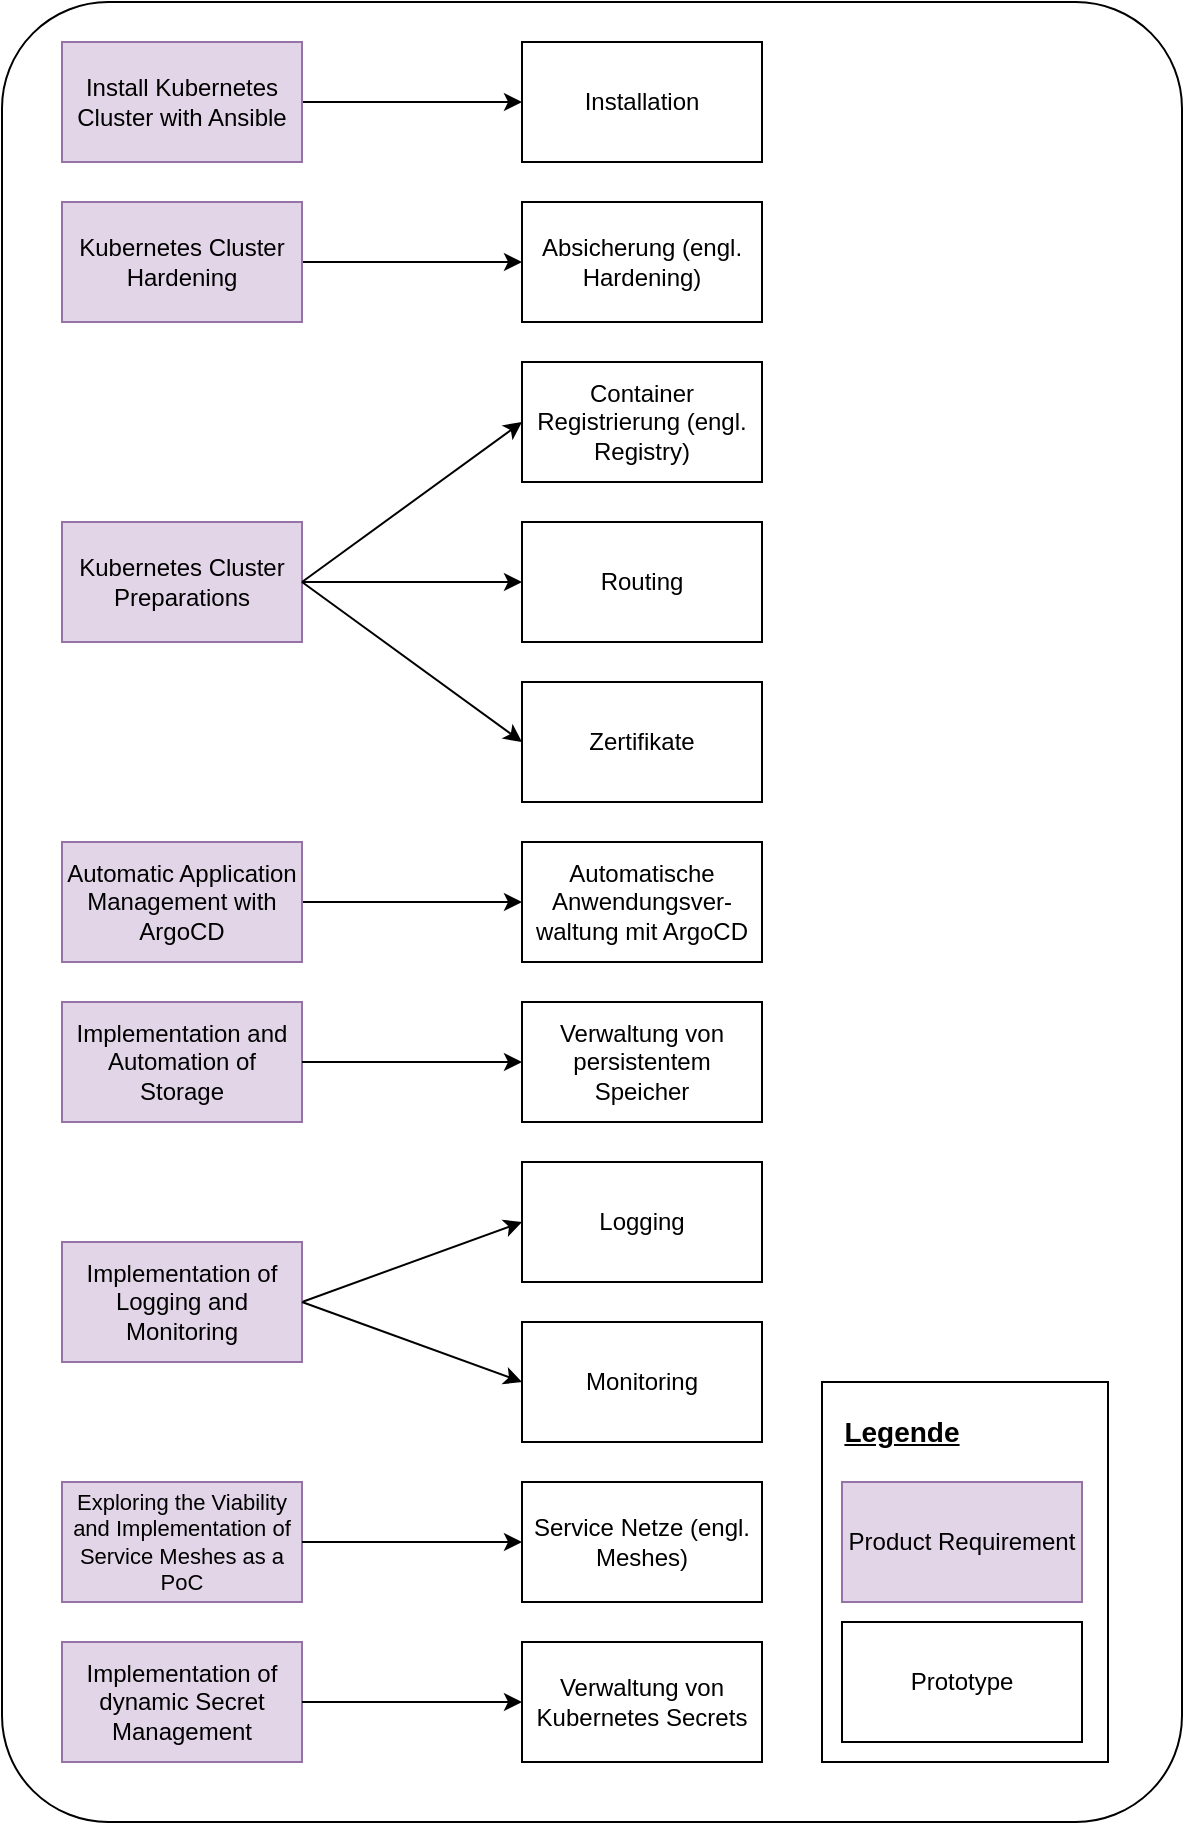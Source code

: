 <mxfile version="24.4.13" type="github">
  <diagram name="Seite-1" id="JGPDwa7cZxUOvn34eecw">
    <mxGraphModel dx="2074" dy="1849" grid="1" gridSize="10" guides="1" tooltips="1" connect="1" arrows="1" fold="1" page="1" pageScale="1" pageWidth="827" pageHeight="1169" math="0" shadow="0">
      <root>
        <mxCell id="0" />
        <mxCell id="1" parent="0" />
        <mxCell id="i6--kYke_p4H6F43ELnT-32" value="" style="rounded=1;whiteSpace=wrap;html=1;fillColor=none;arcSize=9;" vertex="1" parent="1">
          <mxGeometry x="180" y="-10" width="590" height="910" as="geometry" />
        </mxCell>
        <mxCell id="i6--kYke_p4H6F43ELnT-33" style="rounded=0;orthogonalLoop=1;jettySize=auto;html=1;exitX=1;exitY=0.5;exitDx=0;exitDy=0;entryX=0;entryY=0.5;entryDx=0;entryDy=0;" edge="1" parent="1" source="i6--kYke_p4H6F43ELnT-3" target="i6--kYke_p4H6F43ELnT-20">
          <mxGeometry relative="1" as="geometry" />
        </mxCell>
        <mxCell id="i6--kYke_p4H6F43ELnT-3" value="Install Kubernetes Cluster with Ansible" style="rounded=0;whiteSpace=wrap;html=1;fillColor=#e1d5e7;strokeColor=#9673a6;" vertex="1" parent="1">
          <mxGeometry x="210" y="10" width="120" height="60" as="geometry" />
        </mxCell>
        <mxCell id="i6--kYke_p4H6F43ELnT-34" style="rounded=0;orthogonalLoop=1;jettySize=auto;html=1;exitX=1;exitY=0.5;exitDx=0;exitDy=0;entryX=0;entryY=0.5;entryDx=0;entryDy=0;" edge="1" parent="1" source="i6--kYke_p4H6F43ELnT-4" target="i6--kYke_p4H6F43ELnT-22">
          <mxGeometry relative="1" as="geometry" />
        </mxCell>
        <mxCell id="i6--kYke_p4H6F43ELnT-4" value="Kubernetes Cluster Hardening" style="rounded=0;whiteSpace=wrap;html=1;fillColor=#e1d5e7;strokeColor=#9673a6;" vertex="1" parent="1">
          <mxGeometry x="210" y="90" width="120" height="60" as="geometry" />
        </mxCell>
        <mxCell id="i6--kYke_p4H6F43ELnT-5" value="Kubernetes Cluster Preparations" style="rounded=0;whiteSpace=wrap;html=1;fillColor=#e1d5e7;strokeColor=#9673a6;" vertex="1" parent="1">
          <mxGeometry x="210" y="250" width="120" height="60" as="geometry" />
        </mxCell>
        <mxCell id="i6--kYke_p4H6F43ELnT-6" value="" style="rounded=0;whiteSpace=wrap;html=1;" vertex="1" parent="1">
          <mxGeometry x="590" y="680" width="143" height="190" as="geometry" />
        </mxCell>
        <mxCell id="i6--kYke_p4H6F43ELnT-7" value="&lt;font style=&quot;font-size: 14px;&quot;&gt;&lt;u&gt;&lt;b&gt;Legende&lt;/b&gt;&lt;/u&gt;&lt;/font&gt;" style="text;html=1;strokeColor=none;fillColor=none;align=center;verticalAlign=middle;whiteSpace=wrap;rounded=0;" vertex="1" parent="1">
          <mxGeometry x="600" y="690" width="60" height="30" as="geometry" />
        </mxCell>
        <mxCell id="i6--kYke_p4H6F43ELnT-8" value="Product Requirement" style="rounded=0;whiteSpace=wrap;html=1;fillColor=#e1d5e7;strokeColor=#9673a6;" vertex="1" parent="1">
          <mxGeometry x="600" y="730" width="120" height="60" as="geometry" />
        </mxCell>
        <mxCell id="i6--kYke_p4H6F43ELnT-10" value="Prototype" style="rounded=0;whiteSpace=wrap;html=1;" vertex="1" parent="1">
          <mxGeometry x="600" y="800" width="120" height="60" as="geometry" />
        </mxCell>
        <mxCell id="i6--kYke_p4H6F43ELnT-39" style="rounded=0;orthogonalLoop=1;jettySize=auto;html=1;exitX=1;exitY=0.5;exitDx=0;exitDy=0;entryX=0;entryY=0.5;entryDx=0;entryDy=0;" edge="1" parent="1" source="i6--kYke_p4H6F43ELnT-14" target="i6--kYke_p4H6F43ELnT-27">
          <mxGeometry relative="1" as="geometry" />
        </mxCell>
        <mxCell id="i6--kYke_p4H6F43ELnT-14" value="Automatic Application Management with ArgoCD" style="rounded=0;whiteSpace=wrap;html=1;fillColor=#e1d5e7;strokeColor=#9673a6;" vertex="1" parent="1">
          <mxGeometry x="210" y="410" width="120" height="60" as="geometry" />
        </mxCell>
        <mxCell id="i6--kYke_p4H6F43ELnT-15" value="Implementation and Automation of Storage" style="rounded=0;whiteSpace=wrap;html=1;fillColor=#e1d5e7;strokeColor=#9673a6;" vertex="1" parent="1">
          <mxGeometry x="210" y="490" width="120" height="60" as="geometry" />
        </mxCell>
        <mxCell id="i6--kYke_p4H6F43ELnT-40" style="rounded=0;orthogonalLoop=1;jettySize=auto;html=1;exitX=1;exitY=0.5;exitDx=0;exitDy=0;entryX=0;entryY=0.5;entryDx=0;entryDy=0;" edge="1" parent="1" source="i6--kYke_p4H6F43ELnT-16" target="i6--kYke_p4H6F43ELnT-28">
          <mxGeometry relative="1" as="geometry" />
        </mxCell>
        <mxCell id="i6--kYke_p4H6F43ELnT-16" value="Implementation of Logging and Monitoring" style="rounded=0;whiteSpace=wrap;html=1;fillColor=#e1d5e7;strokeColor=#9673a6;" vertex="1" parent="1">
          <mxGeometry x="210" y="610" width="120" height="60" as="geometry" />
        </mxCell>
        <mxCell id="i6--kYke_p4H6F43ELnT-17" value="Exploring the Viability and Implementation of Service Meshes as a PoC" style="rounded=0;whiteSpace=wrap;html=1;fillColor=#e1d5e7;strokeColor=#9673a6;fontSize=11;" vertex="1" parent="1">
          <mxGeometry x="210" y="730" width="120" height="60" as="geometry" />
        </mxCell>
        <mxCell id="i6--kYke_p4H6F43ELnT-19" value="Implementation of dynamic Secret Management" style="rounded=0;whiteSpace=wrap;html=1;fillColor=#e1d5e7;strokeColor=#9673a6;" vertex="1" parent="1">
          <mxGeometry x="210" y="810" width="120" height="60" as="geometry" />
        </mxCell>
        <mxCell id="i6--kYke_p4H6F43ELnT-20" value="Installation" style="rounded=0;whiteSpace=wrap;html=1;" vertex="1" parent="1">
          <mxGeometry x="440" y="10" width="120" height="60" as="geometry" />
        </mxCell>
        <mxCell id="i6--kYke_p4H6F43ELnT-22" value="Absicherung (engl. Hardening)" style="rounded=0;whiteSpace=wrap;html=1;" vertex="1" parent="1">
          <mxGeometry x="440" y="90" width="120" height="60" as="geometry" />
        </mxCell>
        <mxCell id="i6--kYke_p4H6F43ELnT-23" value="Container Registrierung (engl. Registry)" style="rounded=0;whiteSpace=wrap;html=1;" vertex="1" parent="1">
          <mxGeometry x="440" y="170" width="120" height="60" as="geometry" />
        </mxCell>
        <mxCell id="i6--kYke_p4H6F43ELnT-24" value="Routing" style="rounded=0;whiteSpace=wrap;html=1;" vertex="1" parent="1">
          <mxGeometry x="440" y="250" width="120" height="60" as="geometry" />
        </mxCell>
        <mxCell id="i6--kYke_p4H6F43ELnT-25" value="Zertifikate" style="rounded=0;whiteSpace=wrap;html=1;" vertex="1" parent="1">
          <mxGeometry x="440" y="330" width="120" height="60" as="geometry" />
        </mxCell>
        <mxCell id="i6--kYke_p4H6F43ELnT-26" value="Verwaltung von persistentem Speicher" style="rounded=0;whiteSpace=wrap;html=1;" vertex="1" parent="1">
          <mxGeometry x="440" y="490" width="120" height="60" as="geometry" />
        </mxCell>
        <mxCell id="i6--kYke_p4H6F43ELnT-27" value="Automatische Anwendungsver-waltung mit ArgoCD" style="rounded=0;whiteSpace=wrap;html=1;fontSize=12;" vertex="1" parent="1">
          <mxGeometry x="440" y="410" width="120" height="60" as="geometry" />
        </mxCell>
        <mxCell id="i6--kYke_p4H6F43ELnT-28" value="Logging" style="rounded=0;whiteSpace=wrap;html=1;fontSize=12;" vertex="1" parent="1">
          <mxGeometry x="440" y="570" width="120" height="60" as="geometry" />
        </mxCell>
        <mxCell id="i6--kYke_p4H6F43ELnT-29" value="Monitoring" style="rounded=0;whiteSpace=wrap;html=1;fontSize=12;" vertex="1" parent="1">
          <mxGeometry x="440" y="650" width="120" height="60" as="geometry" />
        </mxCell>
        <mxCell id="i6--kYke_p4H6F43ELnT-30" value="Service Netze (engl. Meshes)" style="rounded=0;whiteSpace=wrap;html=1;fontSize=12;" vertex="1" parent="1">
          <mxGeometry x="440" y="730" width="120" height="60" as="geometry" />
        </mxCell>
        <mxCell id="i6--kYke_p4H6F43ELnT-31" value="Verwaltung von Kubernetes Secrets" style="rounded=0;whiteSpace=wrap;html=1;fontSize=12;" vertex="1" parent="1">
          <mxGeometry x="440" y="810" width="120" height="60" as="geometry" />
        </mxCell>
        <mxCell id="i6--kYke_p4H6F43ELnT-35" style="rounded=0;orthogonalLoop=1;jettySize=auto;html=1;exitX=1;exitY=0.5;exitDx=0;exitDy=0;entryX=0;entryY=0.5;entryDx=0;entryDy=0;" edge="1" parent="1" source="i6--kYke_p4H6F43ELnT-5" target="i6--kYke_p4H6F43ELnT-23">
          <mxGeometry relative="1" as="geometry">
            <mxPoint x="330" y="240" as="sourcePoint" />
            <mxPoint x="450" y="130" as="targetPoint" />
          </mxGeometry>
        </mxCell>
        <mxCell id="i6--kYke_p4H6F43ELnT-36" style="rounded=0;orthogonalLoop=1;jettySize=auto;html=1;exitX=1;exitY=0.5;exitDx=0;exitDy=0;entryX=0;entryY=0.5;entryDx=0;entryDy=0;" edge="1" parent="1" source="i6--kYke_p4H6F43ELnT-5" target="i6--kYke_p4H6F43ELnT-24">
          <mxGeometry relative="1" as="geometry">
            <mxPoint x="330" y="320" as="sourcePoint" />
            <mxPoint x="450" y="210" as="targetPoint" />
          </mxGeometry>
        </mxCell>
        <mxCell id="i6--kYke_p4H6F43ELnT-37" style="rounded=0;orthogonalLoop=1;jettySize=auto;html=1;exitX=1;exitY=0.5;exitDx=0;exitDy=0;entryX=0;entryY=0.5;entryDx=0;entryDy=0;" edge="1" parent="1" source="i6--kYke_p4H6F43ELnT-5" target="i6--kYke_p4H6F43ELnT-25">
          <mxGeometry relative="1" as="geometry">
            <mxPoint x="330" y="320" as="sourcePoint" />
            <mxPoint x="450" y="290" as="targetPoint" />
          </mxGeometry>
        </mxCell>
        <mxCell id="i6--kYke_p4H6F43ELnT-38" style="rounded=0;orthogonalLoop=1;jettySize=auto;html=1;exitX=1;exitY=0.5;exitDx=0;exitDy=0;entryX=0;entryY=0.5;entryDx=0;entryDy=0;" edge="1" parent="1" source="i6--kYke_p4H6F43ELnT-15" target="i6--kYke_p4H6F43ELnT-26">
          <mxGeometry relative="1" as="geometry">
            <mxPoint x="330" y="320" as="sourcePoint" />
            <mxPoint x="450" y="370" as="targetPoint" />
          </mxGeometry>
        </mxCell>
        <mxCell id="i6--kYke_p4H6F43ELnT-41" style="rounded=0;orthogonalLoop=1;jettySize=auto;html=1;exitX=1;exitY=0.5;exitDx=0;exitDy=0;entryX=0;entryY=0.5;entryDx=0;entryDy=0;" edge="1" parent="1" source="i6--kYke_p4H6F43ELnT-16" target="i6--kYke_p4H6F43ELnT-29">
          <mxGeometry relative="1" as="geometry">
            <mxPoint x="330" y="560" as="sourcePoint" />
            <mxPoint x="450" y="610" as="targetPoint" />
          </mxGeometry>
        </mxCell>
        <mxCell id="i6--kYke_p4H6F43ELnT-42" style="rounded=0;orthogonalLoop=1;jettySize=auto;html=1;exitX=1;exitY=0.5;exitDx=0;exitDy=0;entryX=0;entryY=0.5;entryDx=0;entryDy=0;" edge="1" parent="1" source="i6--kYke_p4H6F43ELnT-17" target="i6--kYke_p4H6F43ELnT-30">
          <mxGeometry relative="1" as="geometry">
            <mxPoint x="330" y="560" as="sourcePoint" />
            <mxPoint x="450" y="690" as="targetPoint" />
          </mxGeometry>
        </mxCell>
        <mxCell id="i6--kYke_p4H6F43ELnT-43" style="rounded=0;orthogonalLoop=1;jettySize=auto;html=1;exitX=1;exitY=0.5;exitDx=0;exitDy=0;entryX=0;entryY=0.5;entryDx=0;entryDy=0;" edge="1" parent="1" source="i6--kYke_p4H6F43ELnT-19" target="i6--kYke_p4H6F43ELnT-31">
          <mxGeometry relative="1" as="geometry">
            <mxPoint x="330" y="640" as="sourcePoint" />
            <mxPoint x="450" y="770" as="targetPoint" />
          </mxGeometry>
        </mxCell>
      </root>
    </mxGraphModel>
  </diagram>
</mxfile>
